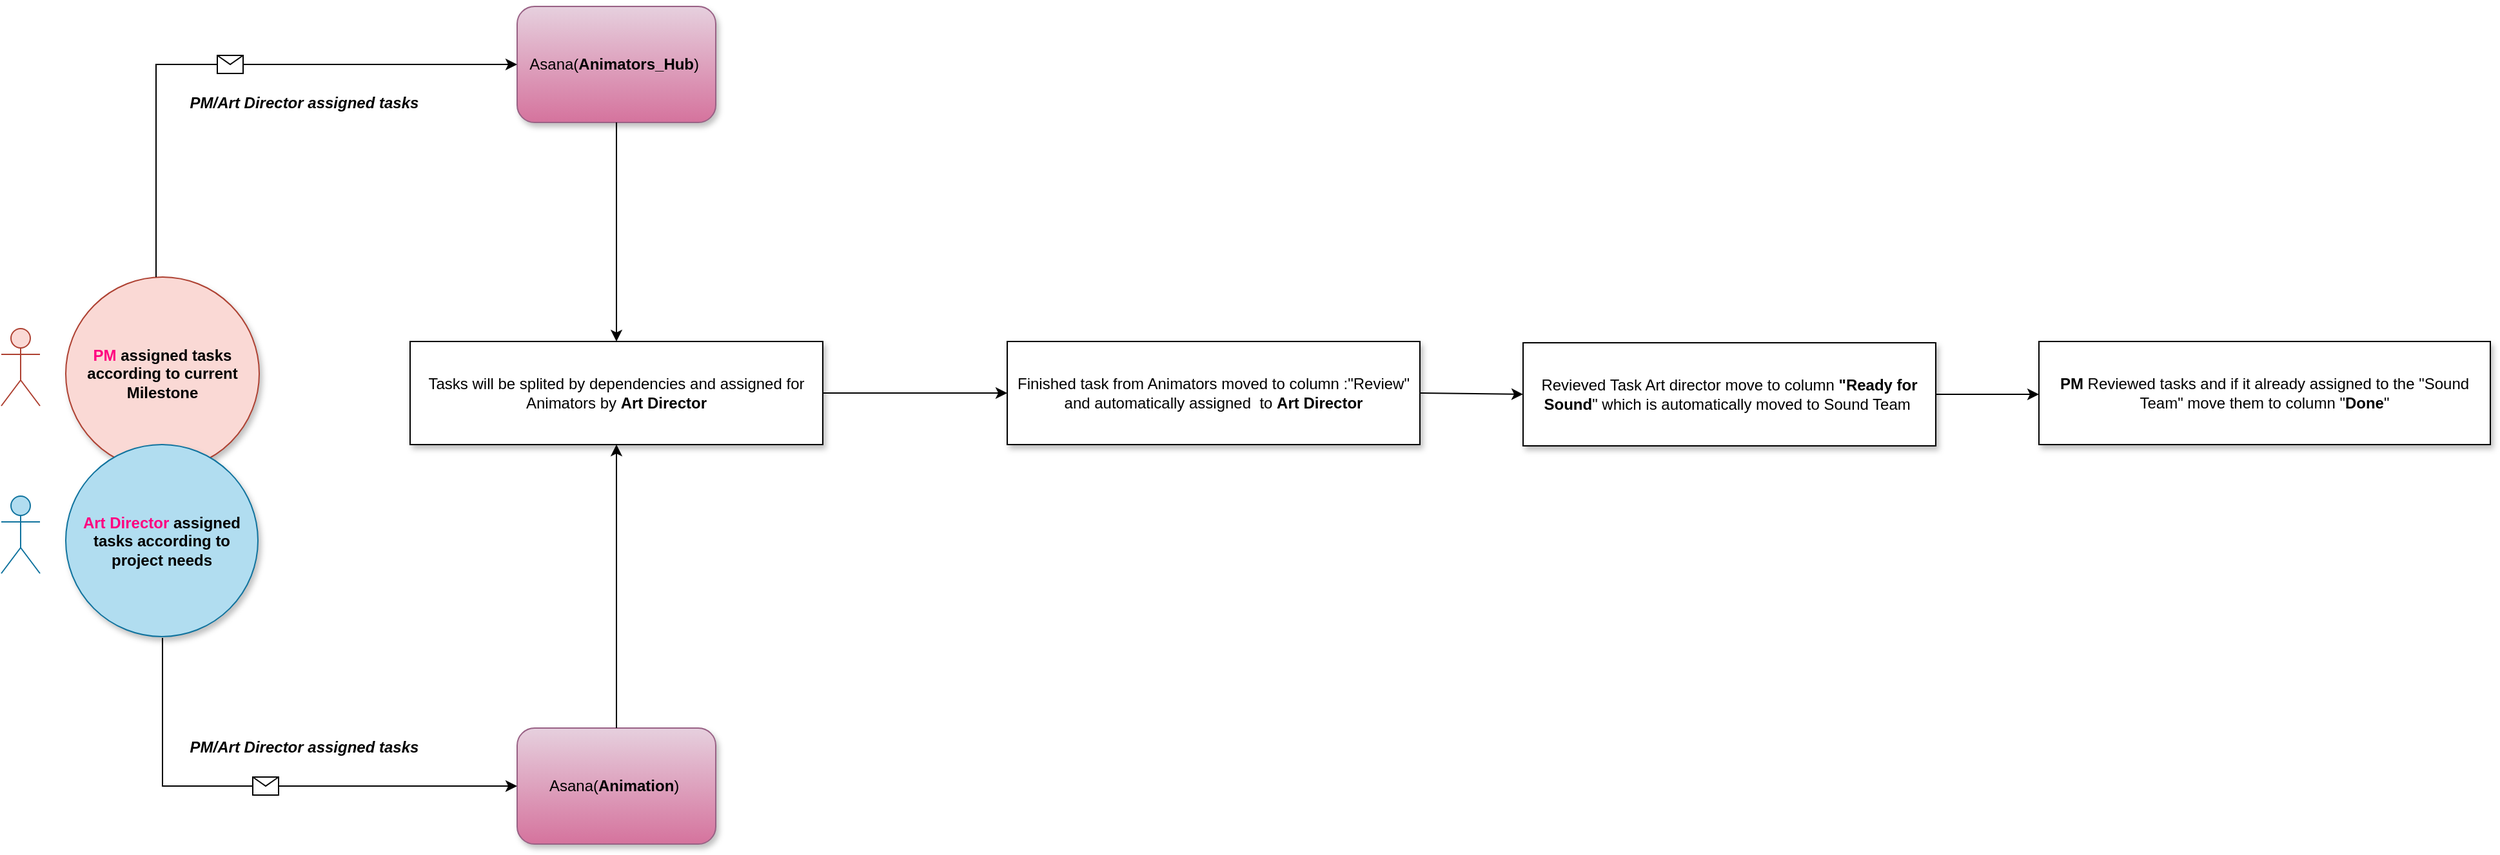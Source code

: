 <mxfile version="21.3.5" type="github">
  <diagram id="6IpWRTOvNhz4fQDFHxwE" name="Page-1">
    <mxGraphModel dx="1049" dy="596" grid="1" gridSize="10" guides="0" tooltips="1" connect="1" arrows="1" fold="1" page="1" pageScale="1" pageWidth="850" pageHeight="1100" math="0" shadow="0">
      <root>
        <mxCell id="0" />
        <mxCell id="1" parent="0" />
        <mxCell id="fXu-zx2hqorw0dzWZYp2-77" value="Asana(&lt;b&gt;Animators_Hub&lt;/b&gt;)&amp;nbsp;" style="rounded=1;whiteSpace=wrap;html=1;fillColor=#e6d0de;strokeColor=#996185;shadow=1;gradientColor=#d5739d;" parent="1" vertex="1">
          <mxGeometry x="800" y="290" width="154" height="90" as="geometry" />
        </mxCell>
        <mxCell id="fXu-zx2hqorw0dzWZYp2-78" value="&lt;b&gt;&lt;font color=&quot;#ff0080&quot;&gt;PM&lt;/font&gt; assigned tasks according to current Milestone&lt;/b&gt;" style="ellipse;whiteSpace=wrap;html=1;fillColor=#fad9d5;strokeColor=#ae4132;shadow=1;" parent="1" vertex="1">
          <mxGeometry x="450" y="500" width="150" height="150" as="geometry" />
        </mxCell>
        <mxCell id="vcqUUj8RtbL1T8IDj6Kx-2" value="&lt;b&gt;&lt;font color=&quot;#ff0080&quot;&gt;Art Director&lt;/font&gt; assigned tasks according to project needs&lt;br&gt;&lt;/b&gt;" style="ellipse;whiteSpace=wrap;html=1;aspect=fixed;fillColor=#b1ddf0;strokeColor=#10739e;shadow=1;" parent="1" vertex="1">
          <mxGeometry x="450" y="630" width="149" height="149" as="geometry" />
        </mxCell>
        <mxCell id="vcqUUj8RtbL1T8IDj6Kx-13" value="Actor" style="shape=umlActor;verticalLabelPosition=bottom;verticalAlign=top;html=1;outlineConnect=0;noLabel=1;fillColor=#fad9d5;strokeColor=#ae4132;" parent="1" vertex="1">
          <mxGeometry x="400" y="540" width="30" height="60" as="geometry" />
        </mxCell>
        <mxCell id="oM6ZGW8Rz1AFaY1xYlf1-1" value="Asana(&lt;b&gt;Animation&lt;/b&gt;)&amp;nbsp;" style="rounded=1;whiteSpace=wrap;html=1;fillColor=#e6d0de;strokeColor=#996185;gradientColor=#d5739d;shadow=1;" parent="1" vertex="1">
          <mxGeometry x="800" y="850" width="154" height="90" as="geometry" />
        </mxCell>
        <mxCell id="oM6ZGW8Rz1AFaY1xYlf1-3" value="" style="endArrow=classic;html=1;rounded=0;entryX=0;entryY=0.5;entryDx=0;entryDy=0;" parent="1" target="fXu-zx2hqorw0dzWZYp2-77" edge="1">
          <mxGeometry relative="1" as="geometry">
            <mxPoint x="520" y="500" as="sourcePoint" />
            <mxPoint x="640" y="720" as="targetPoint" />
            <Array as="points">
              <mxPoint x="520" y="335" />
            </Array>
          </mxGeometry>
        </mxCell>
        <mxCell id="oM6ZGW8Rz1AFaY1xYlf1-4" value="" style="shape=message;html=1;outlineConnect=0;" parent="oM6ZGW8Rz1AFaY1xYlf1-3" vertex="1">
          <mxGeometry width="20" height="14" relative="1" as="geometry">
            <mxPoint x="-10" y="-7" as="offset" />
          </mxGeometry>
        </mxCell>
        <mxCell id="oM6ZGW8Rz1AFaY1xYlf1-5" value="" style="endArrow=classic;html=1;rounded=0;entryX=0;entryY=0.5;entryDx=0;entryDy=0;" parent="1" target="oM6ZGW8Rz1AFaY1xYlf1-1" edge="1">
          <mxGeometry relative="1" as="geometry">
            <mxPoint x="525" y="780" as="sourcePoint" />
            <mxPoint x="740" y="850" as="targetPoint" />
            <Array as="points">
              <mxPoint x="525" y="895" />
            </Array>
          </mxGeometry>
        </mxCell>
        <mxCell id="oM6ZGW8Rz1AFaY1xYlf1-6" value="" style="shape=message;html=1;outlineConnect=0;" parent="oM6ZGW8Rz1AFaY1xYlf1-5" vertex="1">
          <mxGeometry width="20" height="14" relative="1" as="geometry">
            <mxPoint x="-10" y="-7" as="offset" />
          </mxGeometry>
        </mxCell>
        <mxCell id="oM6ZGW8Rz1AFaY1xYlf1-11" value="Tasks will be splited by dependencies and assigned for Animators by &lt;b&gt;Art Director&lt;/b&gt;" style="rounded=0;whiteSpace=wrap;html=1;shadow=1;" parent="1" vertex="1">
          <mxGeometry x="717" y="550" width="320" height="80" as="geometry" />
        </mxCell>
        <mxCell id="oM6ZGW8Rz1AFaY1xYlf1-13" value="" style="endArrow=classic;html=1;rounded=0;exitX=0.5;exitY=1;exitDx=0;exitDy=0;" parent="1" source="fXu-zx2hqorw0dzWZYp2-77" target="oM6ZGW8Rz1AFaY1xYlf1-11" edge="1">
          <mxGeometry width="50" height="50" relative="1" as="geometry">
            <mxPoint x="980" y="560" as="sourcePoint" />
            <mxPoint x="1030" y="510" as="targetPoint" />
          </mxGeometry>
        </mxCell>
        <mxCell id="oM6ZGW8Rz1AFaY1xYlf1-14" value="Actor" style="shape=umlActor;verticalLabelPosition=bottom;verticalAlign=top;html=1;outlineConnect=0;noLabel=1;fillColor=#b1ddf0;strokeColor=#10739e;" parent="1" vertex="1">
          <mxGeometry x="400" y="670" width="30" height="60" as="geometry" />
        </mxCell>
        <mxCell id="oM6ZGW8Rz1AFaY1xYlf1-16" value="" style="endArrow=classic;html=1;rounded=0;exitX=0.5;exitY=0;exitDx=0;exitDy=0;entryX=0.5;entryY=1;entryDx=0;entryDy=0;" parent="1" source="oM6ZGW8Rz1AFaY1xYlf1-1" target="oM6ZGW8Rz1AFaY1xYlf1-11" edge="1">
          <mxGeometry width="50" height="50" relative="1" as="geometry">
            <mxPoint x="1190" y="700" as="sourcePoint" />
            <mxPoint x="1240" y="650" as="targetPoint" />
          </mxGeometry>
        </mxCell>
        <mxCell id="oM6ZGW8Rz1AFaY1xYlf1-17" value="" style="endArrow=classic;html=1;rounded=0;exitX=1;exitY=0.5;exitDx=0;exitDy=0;" parent="1" source="oM6ZGW8Rz1AFaY1xYlf1-11" edge="1">
          <mxGeometry width="50" height="50" relative="1" as="geometry">
            <mxPoint x="1270" y="590" as="sourcePoint" />
            <mxPoint x="1180" y="590" as="targetPoint" />
            <Array as="points">
              <mxPoint x="1160" y="590" />
            </Array>
          </mxGeometry>
        </mxCell>
        <mxCell id="oM6ZGW8Rz1AFaY1xYlf1-18" value="Finished task from Animators moved to column :&quot;Review&quot; and automatically assigned&amp;nbsp; to&amp;nbsp;&lt;b&gt;Art Director&lt;/b&gt;" style="rounded=0;whiteSpace=wrap;html=1;shadow=1;" parent="1" vertex="1">
          <mxGeometry x="1180" y="550" width="320" height="80" as="geometry" />
        </mxCell>
        <mxCell id="oM6ZGW8Rz1AFaY1xYlf1-20" value="Revieved Task Art director move to column &lt;b&gt;&quot;Ready for Sound&lt;/b&gt;&quot; which is automatically moved to Sound Team&amp;nbsp;" style="rounded=0;whiteSpace=wrap;html=1;shadow=1;" parent="1" vertex="1">
          <mxGeometry x="1580" y="551" width="320" height="80" as="geometry" />
        </mxCell>
        <mxCell id="oM6ZGW8Rz1AFaY1xYlf1-22" value="&lt;b&gt;PM &lt;/b&gt;Reviewed tasks and if it already assigned to the &quot;Sound Team&quot; move them to column &quot;&lt;b&gt;Done&lt;/b&gt;&quot;" style="rounded=0;whiteSpace=wrap;html=1;shadow=1;" parent="1" vertex="1">
          <mxGeometry x="1980" y="550" width="350" height="80" as="geometry" />
        </mxCell>
        <mxCell id="oM6ZGW8Rz1AFaY1xYlf1-23" value="" style="endArrow=classic;html=1;rounded=0;exitX=1;exitY=0.5;exitDx=0;exitDy=0;entryX=0;entryY=0.5;entryDx=0;entryDy=0;" parent="1" source="oM6ZGW8Rz1AFaY1xYlf1-18" target="oM6ZGW8Rz1AFaY1xYlf1-20" edge="1">
          <mxGeometry width="50" height="50" relative="1" as="geometry">
            <mxPoint x="1670" y="480" as="sourcePoint" />
            <mxPoint x="1720" y="430" as="targetPoint" />
          </mxGeometry>
        </mxCell>
        <mxCell id="oM6ZGW8Rz1AFaY1xYlf1-24" value="&lt;i&gt;&lt;b&gt;PM/Art Director assigned tasks&lt;/b&gt;&lt;/i&gt;" style="text;html=1;strokeColor=none;fillColor=none;align=center;verticalAlign=middle;whiteSpace=wrap;rounded=0;" parent="1" vertex="1">
          <mxGeometry x="540" y="350" width="190" height="30" as="geometry" />
        </mxCell>
        <mxCell id="oM6ZGW8Rz1AFaY1xYlf1-25" value="&lt;i&gt;&lt;b&gt;PM/Art Director assigned tasks&lt;/b&gt;&lt;/i&gt;" style="text;html=1;strokeColor=none;fillColor=none;align=center;verticalAlign=middle;whiteSpace=wrap;rounded=0;" parent="1" vertex="1">
          <mxGeometry x="540" y="850" width="190" height="30" as="geometry" />
        </mxCell>
        <mxCell id="oM6ZGW8Rz1AFaY1xYlf1-26" value="" style="endArrow=classic;html=1;rounded=0;exitX=1;exitY=0.5;exitDx=0;exitDy=0;" parent="1" source="oM6ZGW8Rz1AFaY1xYlf1-20" edge="1">
          <mxGeometry width="50" height="50" relative="1" as="geometry">
            <mxPoint x="1940" y="440" as="sourcePoint" />
            <mxPoint x="1980" y="591" as="targetPoint" />
          </mxGeometry>
        </mxCell>
      </root>
    </mxGraphModel>
  </diagram>
</mxfile>
